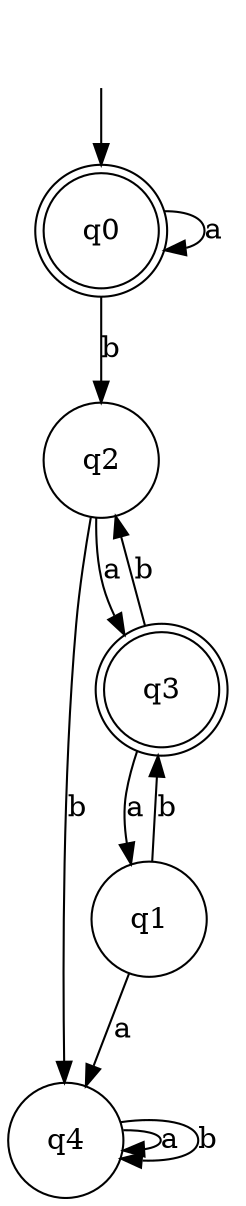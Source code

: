 digraph Automaton {

q2 [shape = circle, label=<<TABLE BORDER="0" CELLBORDER="0" CELLSPACING="0"><TR><TD>q2</TD></TR></TABLE>>];

q0 [shape = doublecircle, label=<<TABLE BORDER="0" CELLBORDER="0" CELLSPACING="0"><TR><TD>q0</TD></TR></TABLE>>];

q4 [shape = circle, label=<<TABLE BORDER="0" CELLBORDER="0" CELLSPACING="0"><TR><TD>q4</TD></TR></TABLE>>];

q3 [shape = doublecircle, label=<<TABLE BORDER="0" CELLBORDER="0" CELLSPACING="0"><TR><TD>q3</TD></TR></TABLE>>];

q1 [shape = circle, label=<<TABLE BORDER="0" CELLBORDER="0" CELLSPACING="0"><TR><TD>q1</TD></TR></TABLE>>];

_nil [style = invis, label=<<TABLE BORDER="0" CELLBORDER="" CELLSPACING="0"><TR><TD>_nil</TD></TR></TABLE>>];

q0->q0 [label="a"];

q4->q4 [label="a"];

q4->q4 [label="b"];

q3->q2 [label="b"];

q3->q1 [label="a"];

_nil -> q0 [];

q1->q3 [label="b"];

q0->q2 [label="b"];

q2->q4 [label="b"];

q2->q3 [label="a"];

q1->q4 [label="a"];

}
